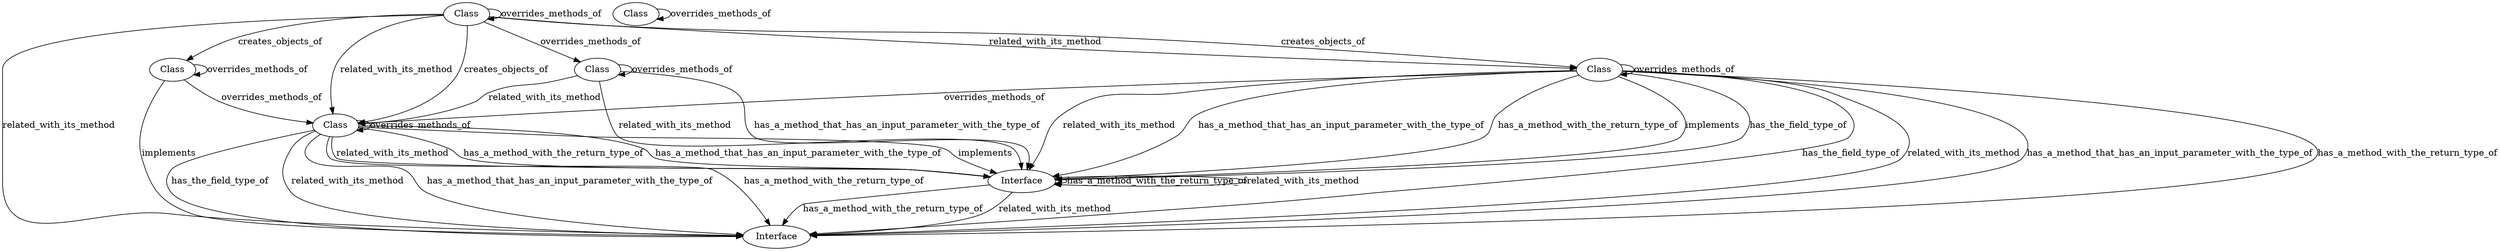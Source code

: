 // Subdue 5.2.2 graph in dot format

digraph SubdueGraph {
  1 [label="Interface",color=black,fontcolor=black];
  2 [label="Class",color=black,fontcolor=black];
  3 [label="Interface",color=black,fontcolor=black];
  4 [label="Class",color=black,fontcolor=black];
  5 [label="Class",color=black,fontcolor=black];
  6 [label="Class",color=black,fontcolor=black];
  7 [label="Class",color=black,fontcolor=black];
  8 [label="Class",color=black,fontcolor=black];
  2 -> 1 [label="implements",color=black,fontcolor=black];
  5 -> 3 [label="implements",color=black,fontcolor=black];
  6 -> 1 [label="implements",color=black,fontcolor=black];
  2 -> 3 [label="has_the_field_type_of",color=black,fontcolor=black];
  2 -> 3 [label="related_with_its_method",color=black,fontcolor=black];
  2 -> 3 [label="has_a_method_that_has_an_input_parameter_with_the_type_of",color=black,fontcolor=black];
  2 -> 2 [label="overrides_methods_of",color=black,fontcolor=black];
  2 -> 3 [label="has_a_method_with_the_return_type_of",color=black,fontcolor=black];
  2 -> 1 [label="related_with_its_method",color=black,fontcolor=black];
  2 -> 1 [label="has_a_method_with_the_return_type_of",color=black,fontcolor=black];
  2 -> 1 [label="has_a_method_that_has_an_input_parameter_with_the_type_of",color=black,fontcolor=black];
  4 -> 4 [label="overrides_methods_of",color=black,fontcolor=black];
  4 -> 2 [label="related_with_its_method",color=black,fontcolor=black];
  4 -> 1 [label="related_with_its_method",color=black,fontcolor=black];
  4 -> 1 [label="has_a_method_that_has_an_input_parameter_with_the_type_of",color=black,fontcolor=black];
  5 -> 5 [label="overrides_methods_of",color=black,fontcolor=black];
  5 -> 2 [label="overrides_methods_of",color=black,fontcolor=black];
  6 -> 3 [label="has_the_field_type_of",color=black,fontcolor=black];
  6 -> 1 [label="has_the_field_type_of",color=black,fontcolor=black];
  6 -> 1 [label="related_with_its_method",color=black,fontcolor=black];
  6 -> 1 [label="has_a_method_that_has_an_input_parameter_with_the_type_of",color=black,fontcolor=black];
  6 -> 3 [label="related_with_its_method",color=black,fontcolor=black];
  6 -> 3 [label="has_a_method_that_has_an_input_parameter_with_the_type_of",color=black,fontcolor=black];
  6 -> 3 [label="has_a_method_with_the_return_type_of",color=black,fontcolor=black];
  6 -> 2 [label="overrides_methods_of",color=black,fontcolor=black];
  6 -> 1 [label="has_a_method_with_the_return_type_of",color=black,fontcolor=black];
  6 -> 6 [label="overrides_methods_of",color=black,fontcolor=black];
  7 -> 7 [label="overrides_methods_of",color=black,fontcolor=black];
  8 -> 4 [label="overrides_methods_of",color=black,fontcolor=black];
  8 -> 8 [label="overrides_methods_of",color=black,fontcolor=black];
  8 -> 3 [label="related_with_its_method",color=black,fontcolor=black];
  8 -> 5 [label="creates_objects_of",color=black,fontcolor=black];
  8 -> 2 [label="related_with_its_method",color=black,fontcolor=black];
  8 -> 2 [label="creates_objects_of",color=black,fontcolor=black];
  8 -> 6 [label="related_with_its_method",color=black,fontcolor=black];
  8 -> 6 [label="creates_objects_of",color=black,fontcolor=black];
  1 -> 1 [label="has_a_method_with_the_return_type_of",color=black,fontcolor=black];
  1 -> 1 [label="related_with_its_method",color=black,fontcolor=black];
  1 -> 3 [label="has_a_method_with_the_return_type_of",color=black,fontcolor=black];
  1 -> 3 [label="related_with_its_method",color=black,fontcolor=black];
}
